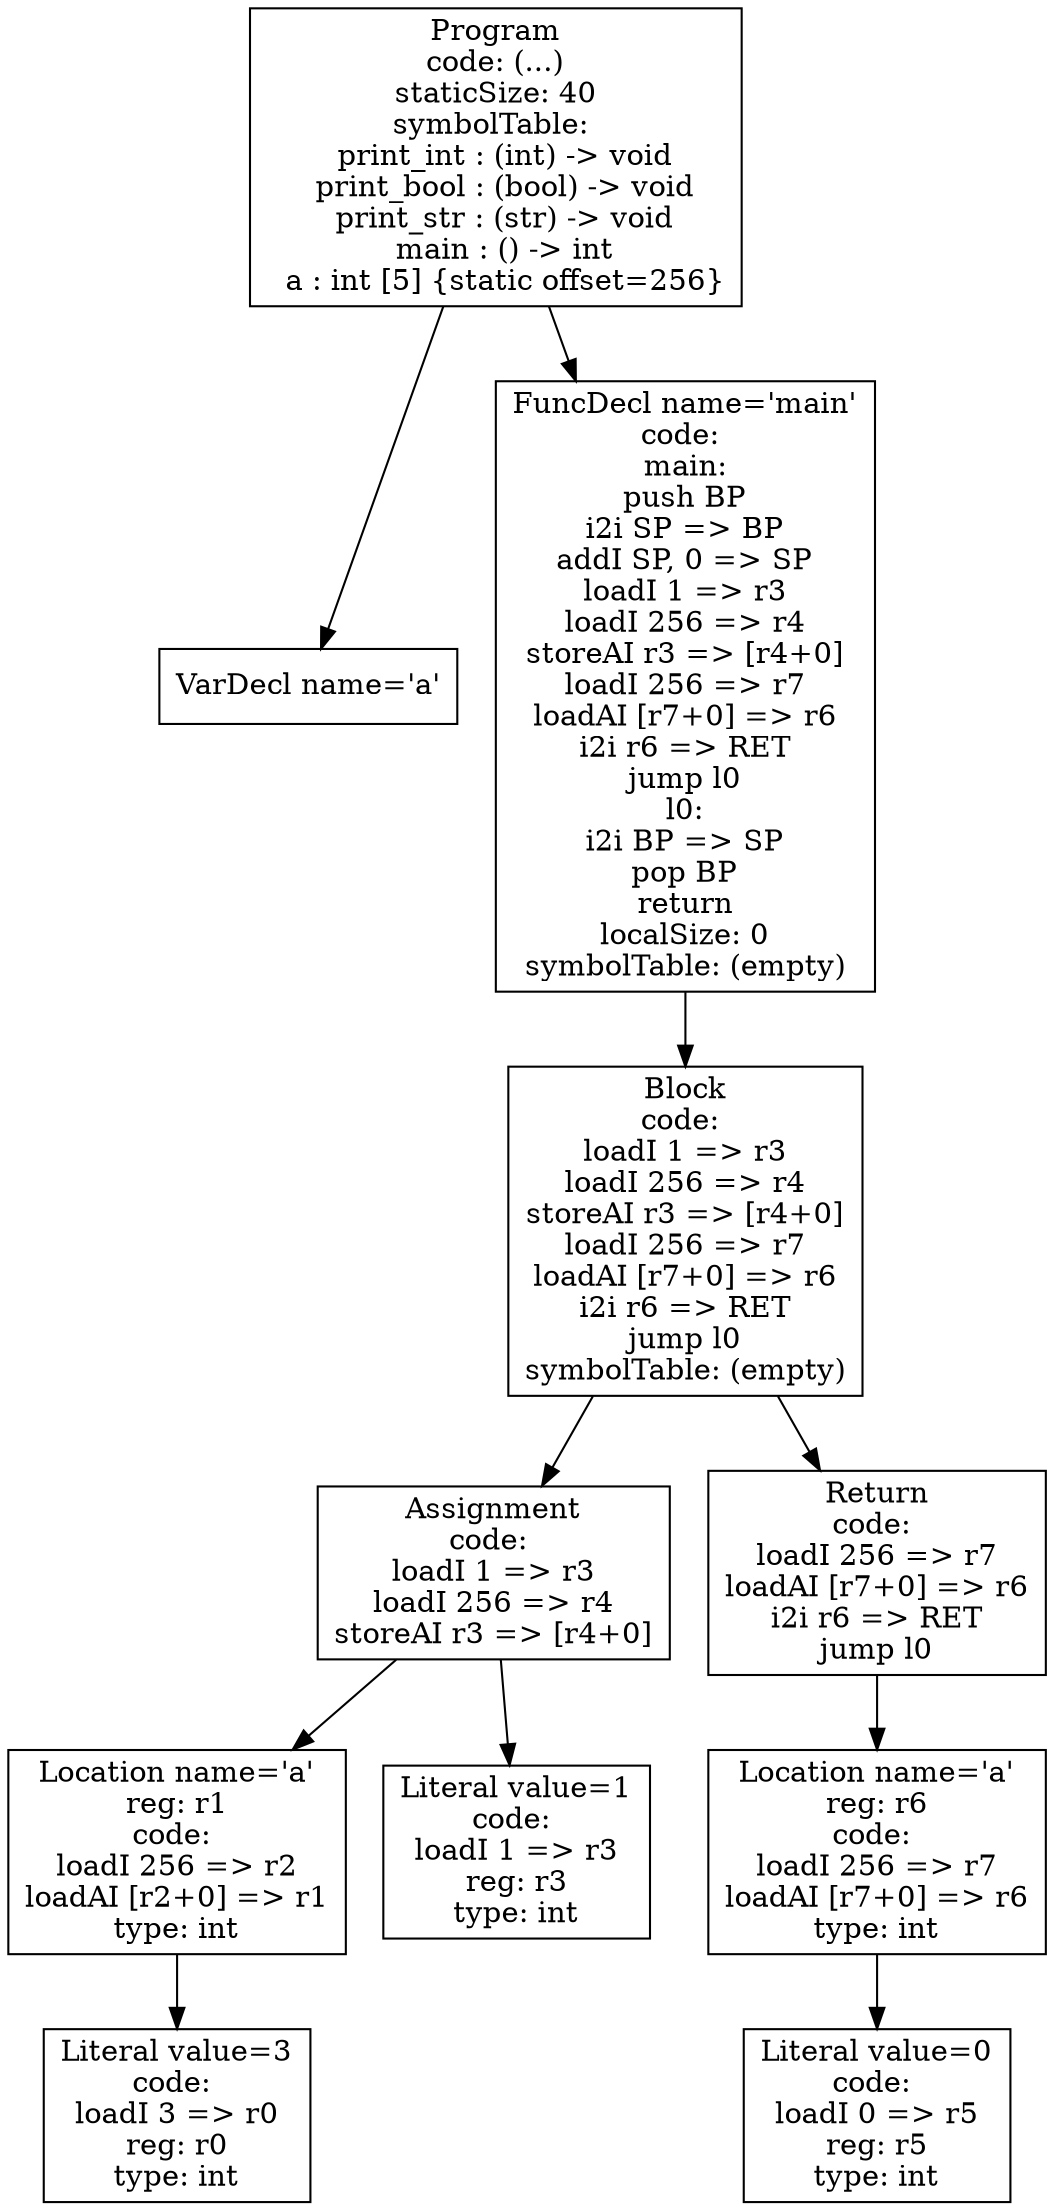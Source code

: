 digraph AST {
1 [shape=box, label="VarDecl name='a'"];
6 [shape=box, label="Literal value=3\ncode: \nloadI 3 => r0\nreg: r0\ntype: int"];
5 [shape=box, label="Location name='a'\nreg: r1\ncode: \nloadI 256 => r2\nloadAI [r2+0] => r1\ntype: int"];
5 -> 6;
7 [shape=box, label="Literal value=1\ncode: \nloadI 1 => r3\nreg: r3\ntype: int"];
4 [shape=box, label="Assignment\ncode: \nloadI 1 => r3\nloadI 256 => r4\nstoreAI r3 => [r4+0]"];
4 -> 5;
4 -> 7;
10 [shape=box, label="Literal value=0\ncode: \nloadI 0 => r5\nreg: r5\ntype: int"];
9 [shape=box, label="Location name='a'\nreg: r6\ncode: \nloadI 256 => r7\nloadAI [r7+0] => r6\ntype: int"];
9 -> 10;
8 [shape=box, label="Return\ncode: \nloadI 256 => r7\nloadAI [r7+0] => r6\ni2i r6 => RET\njump l0"];
8 -> 9;
3 [shape=box, label="Block\ncode: \nloadI 1 => r3\nloadI 256 => r4\nstoreAI r3 => [r4+0]\nloadI 256 => r7\nloadAI [r7+0] => r6\ni2i r6 => RET\njump l0\nsymbolTable: (empty)"];
3 -> 4;
3 -> 8;
2 [shape=box, label="FuncDecl name='main'\ncode: \nmain:\npush BP\ni2i SP => BP\naddI SP, 0 => SP\nloadI 1 => r3\nloadI 256 => r4\nstoreAI r3 => [r4+0]\nloadI 256 => r7\nloadAI [r7+0] => r6\ni2i r6 => RET\njump l0\nl0:\ni2i BP => SP\npop BP\nreturn\nlocalSize: 0\nsymbolTable: (empty)"];
2 -> 3;
0 [shape=box, label="Program\ncode: (...)\nstaticSize: 40\nsymbolTable: \n  print_int : (int) -> void\n  print_bool : (bool) -> void\n  print_str : (str) -> void\n  main : () -> int\n  a : int [5] {static offset=256}"];
0 -> 1;
0 -> 2;
}
